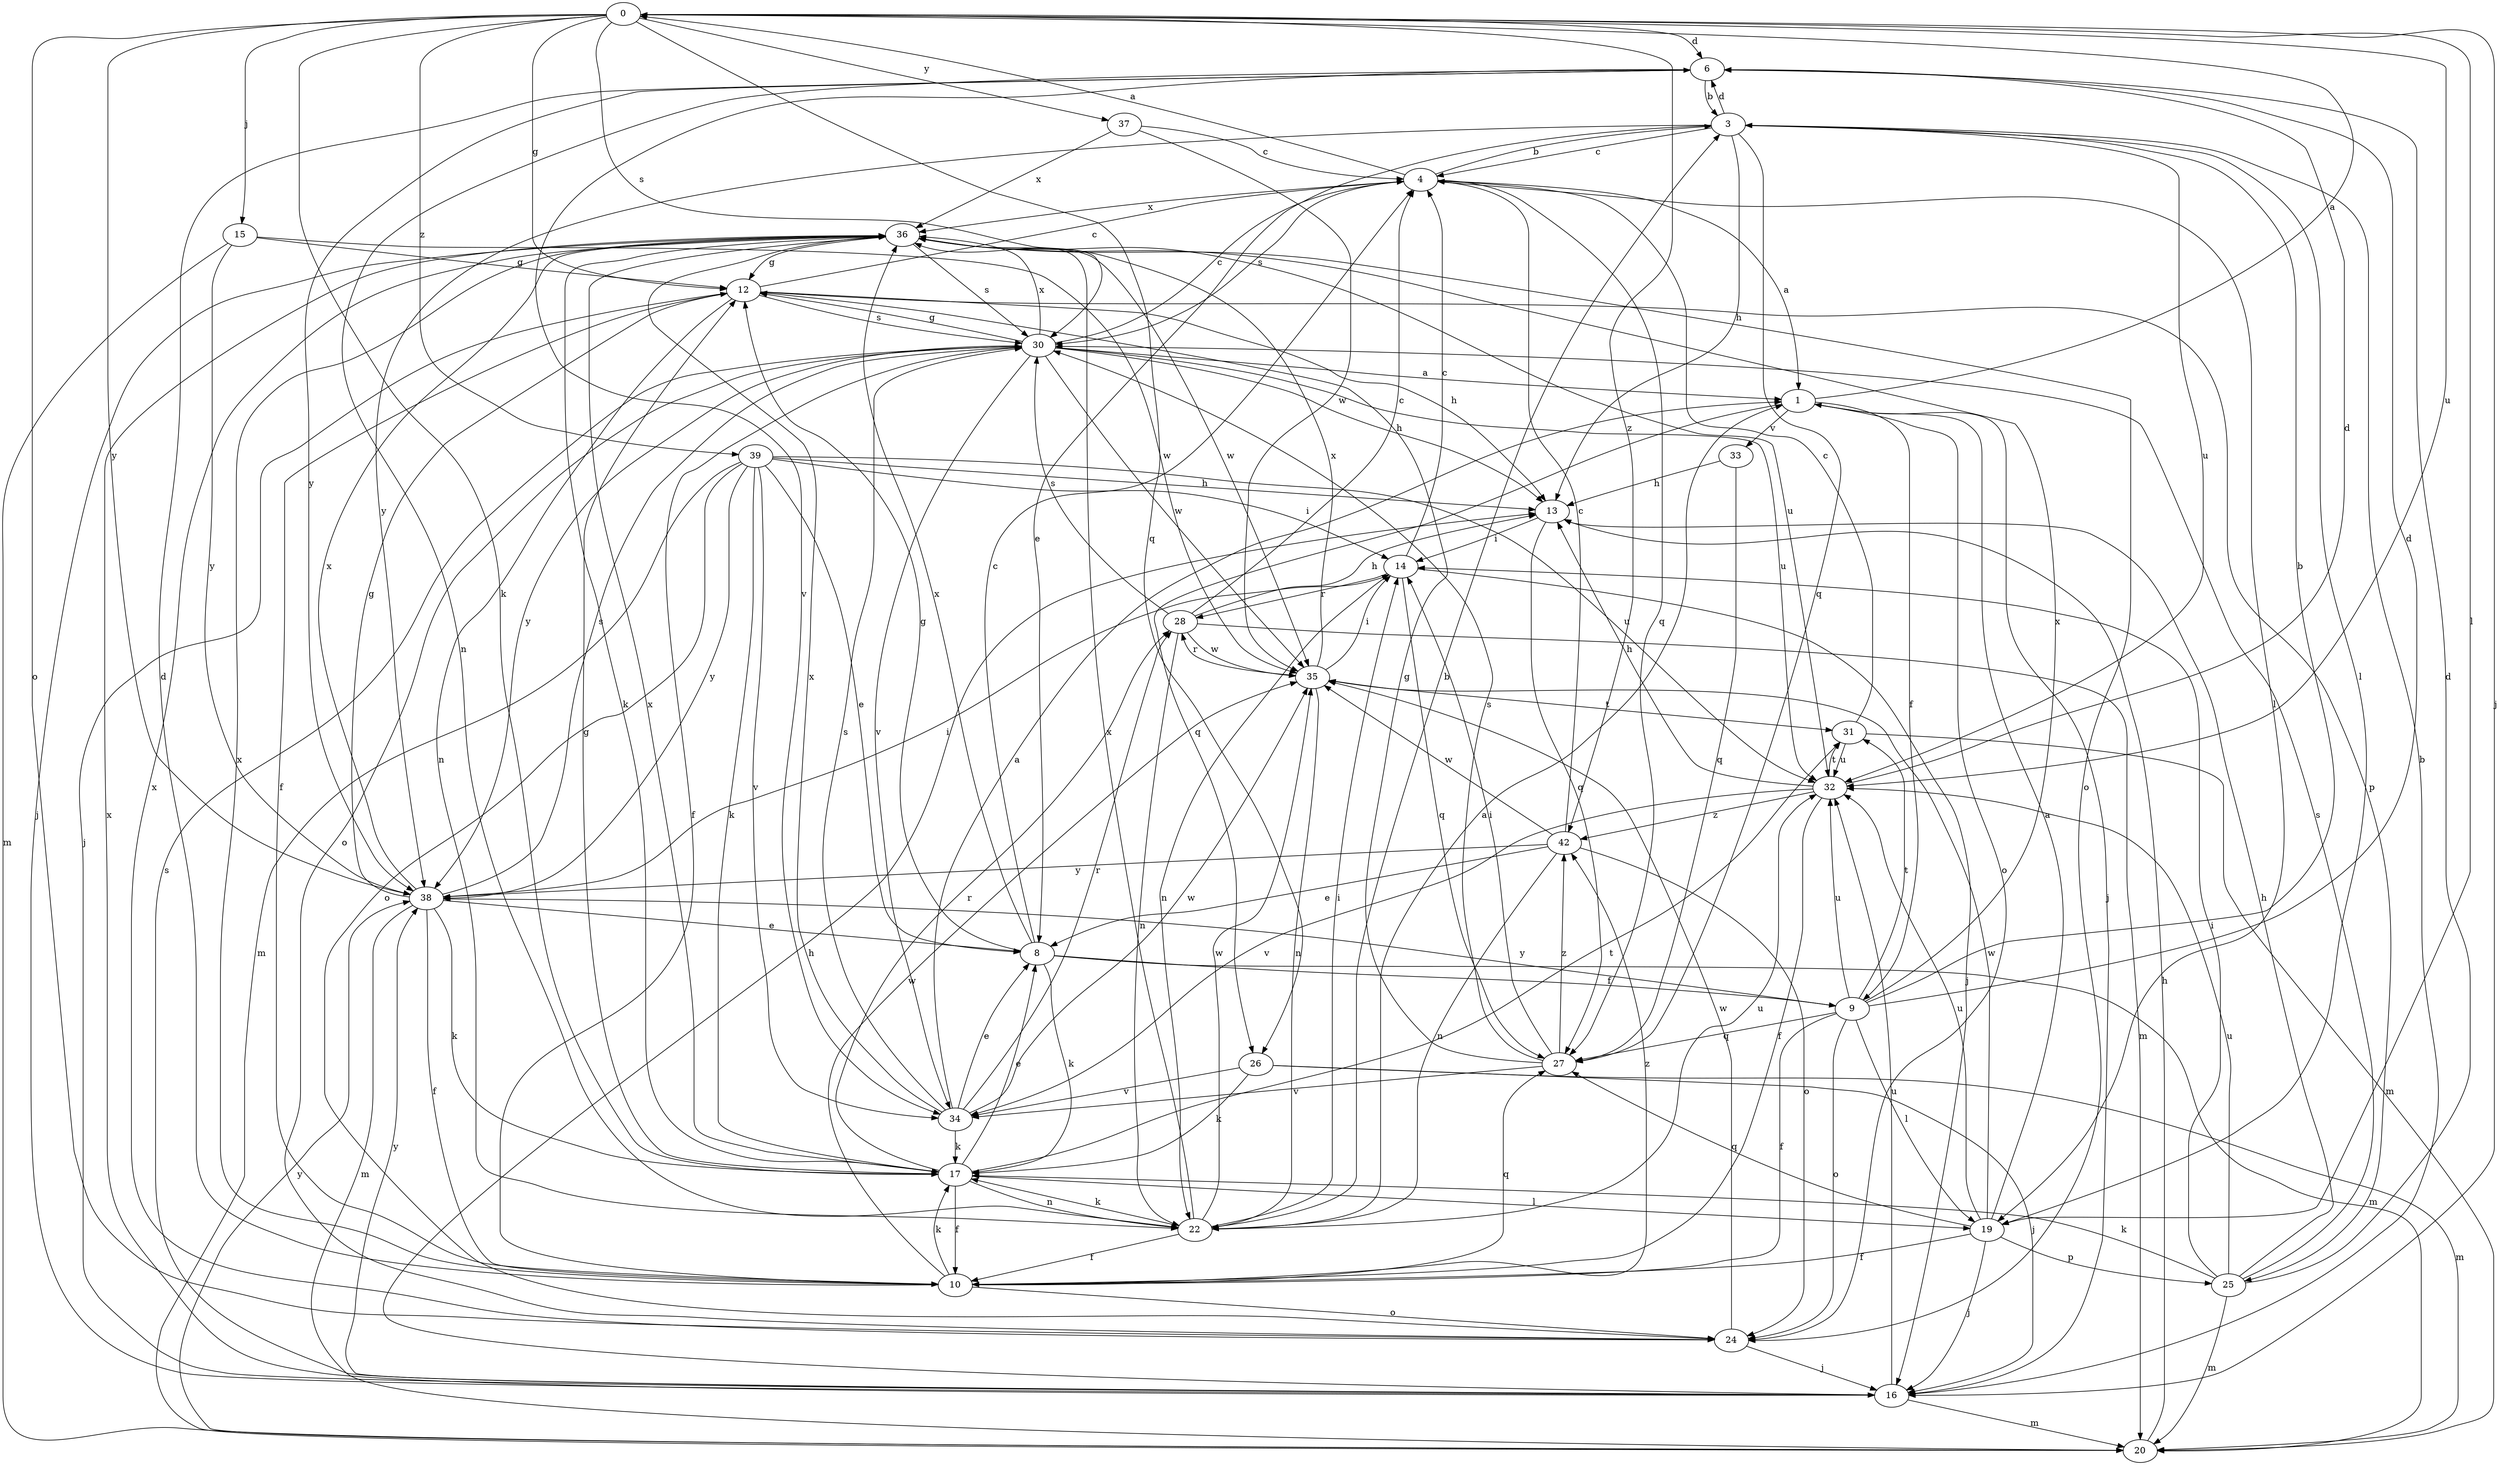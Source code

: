 strict digraph  {
0;
1;
3;
4;
6;
8;
9;
10;
12;
13;
14;
15;
16;
17;
19;
20;
22;
24;
25;
26;
27;
28;
30;
31;
32;
33;
34;
35;
36;
37;
38;
39;
42;
0 -> 6  [label=d];
0 -> 12  [label=g];
0 -> 15  [label=j];
0 -> 16  [label=j];
0 -> 17  [label=k];
0 -> 19  [label=l];
0 -> 24  [label=o];
0 -> 26  [label=q];
0 -> 30  [label=s];
0 -> 32  [label=u];
0 -> 37  [label=y];
0 -> 38  [label=y];
0 -> 39  [label=z];
0 -> 42  [label=z];
1 -> 0  [label=a];
1 -> 9  [label=f];
1 -> 16  [label=j];
1 -> 24  [label=o];
1 -> 26  [label=q];
1 -> 33  [label=v];
3 -> 4  [label=c];
3 -> 6  [label=d];
3 -> 8  [label=e];
3 -> 13  [label=h];
3 -> 19  [label=l];
3 -> 27  [label=q];
3 -> 32  [label=u];
3 -> 38  [label=y];
4 -> 0  [label=a];
4 -> 1  [label=a];
4 -> 3  [label=b];
4 -> 19  [label=l];
4 -> 27  [label=q];
4 -> 30  [label=s];
4 -> 36  [label=x];
6 -> 3  [label=b];
6 -> 22  [label=n];
6 -> 34  [label=v];
6 -> 38  [label=y];
8 -> 4  [label=c];
8 -> 9  [label=f];
8 -> 12  [label=g];
8 -> 17  [label=k];
8 -> 20  [label=m];
8 -> 36  [label=x];
9 -> 3  [label=b];
9 -> 6  [label=d];
9 -> 10  [label=f];
9 -> 19  [label=l];
9 -> 24  [label=o];
9 -> 27  [label=q];
9 -> 31  [label=t];
9 -> 32  [label=u];
9 -> 36  [label=x];
9 -> 38  [label=y];
10 -> 6  [label=d];
10 -> 17  [label=k];
10 -> 24  [label=o];
10 -> 27  [label=q];
10 -> 35  [label=w];
10 -> 36  [label=x];
10 -> 42  [label=z];
12 -> 4  [label=c];
12 -> 10  [label=f];
12 -> 13  [label=h];
12 -> 16  [label=j];
12 -> 22  [label=n];
12 -> 25  [label=p];
12 -> 30  [label=s];
13 -> 14  [label=i];
13 -> 27  [label=q];
14 -> 4  [label=c];
14 -> 16  [label=j];
14 -> 22  [label=n];
14 -> 27  [label=q];
14 -> 28  [label=r];
15 -> 12  [label=g];
15 -> 20  [label=m];
15 -> 35  [label=w];
15 -> 38  [label=y];
16 -> 3  [label=b];
16 -> 13  [label=h];
16 -> 20  [label=m];
16 -> 30  [label=s];
16 -> 32  [label=u];
16 -> 36  [label=x];
16 -> 38  [label=y];
17 -> 8  [label=e];
17 -> 10  [label=f];
17 -> 12  [label=g];
17 -> 19  [label=l];
17 -> 22  [label=n];
17 -> 28  [label=r];
17 -> 31  [label=t];
17 -> 36  [label=x];
19 -> 1  [label=a];
19 -> 10  [label=f];
19 -> 16  [label=j];
19 -> 25  [label=p];
19 -> 27  [label=q];
19 -> 32  [label=u];
19 -> 35  [label=w];
20 -> 13  [label=h];
20 -> 38  [label=y];
22 -> 1  [label=a];
22 -> 3  [label=b];
22 -> 10  [label=f];
22 -> 14  [label=i];
22 -> 17  [label=k];
22 -> 32  [label=u];
22 -> 35  [label=w];
22 -> 36  [label=x];
24 -> 16  [label=j];
24 -> 35  [label=w];
24 -> 36  [label=x];
25 -> 6  [label=d];
25 -> 13  [label=h];
25 -> 14  [label=i];
25 -> 17  [label=k];
25 -> 20  [label=m];
25 -> 30  [label=s];
25 -> 32  [label=u];
26 -> 16  [label=j];
26 -> 17  [label=k];
26 -> 20  [label=m];
26 -> 34  [label=v];
27 -> 12  [label=g];
27 -> 14  [label=i];
27 -> 30  [label=s];
27 -> 34  [label=v];
27 -> 42  [label=z];
28 -> 4  [label=c];
28 -> 13  [label=h];
28 -> 20  [label=m];
28 -> 22  [label=n];
28 -> 30  [label=s];
28 -> 35  [label=w];
30 -> 1  [label=a];
30 -> 4  [label=c];
30 -> 10  [label=f];
30 -> 12  [label=g];
30 -> 13  [label=h];
30 -> 24  [label=o];
30 -> 32  [label=u];
30 -> 34  [label=v];
30 -> 35  [label=w];
30 -> 36  [label=x];
30 -> 38  [label=y];
31 -> 4  [label=c];
31 -> 20  [label=m];
31 -> 32  [label=u];
32 -> 6  [label=d];
32 -> 10  [label=f];
32 -> 13  [label=h];
32 -> 31  [label=t];
32 -> 34  [label=v];
32 -> 42  [label=z];
33 -> 13  [label=h];
33 -> 27  [label=q];
34 -> 1  [label=a];
34 -> 8  [label=e];
34 -> 17  [label=k];
34 -> 28  [label=r];
34 -> 30  [label=s];
34 -> 35  [label=w];
34 -> 36  [label=x];
35 -> 14  [label=i];
35 -> 22  [label=n];
35 -> 28  [label=r];
35 -> 31  [label=t];
35 -> 36  [label=x];
36 -> 12  [label=g];
36 -> 16  [label=j];
36 -> 17  [label=k];
36 -> 24  [label=o];
36 -> 30  [label=s];
36 -> 32  [label=u];
36 -> 35  [label=w];
37 -> 4  [label=c];
37 -> 35  [label=w];
37 -> 36  [label=x];
38 -> 8  [label=e];
38 -> 10  [label=f];
38 -> 12  [label=g];
38 -> 14  [label=i];
38 -> 17  [label=k];
38 -> 20  [label=m];
38 -> 30  [label=s];
38 -> 36  [label=x];
39 -> 8  [label=e];
39 -> 13  [label=h];
39 -> 14  [label=i];
39 -> 17  [label=k];
39 -> 20  [label=m];
39 -> 24  [label=o];
39 -> 32  [label=u];
39 -> 34  [label=v];
39 -> 38  [label=y];
42 -> 4  [label=c];
42 -> 8  [label=e];
42 -> 22  [label=n];
42 -> 24  [label=o];
42 -> 35  [label=w];
42 -> 38  [label=y];
}
